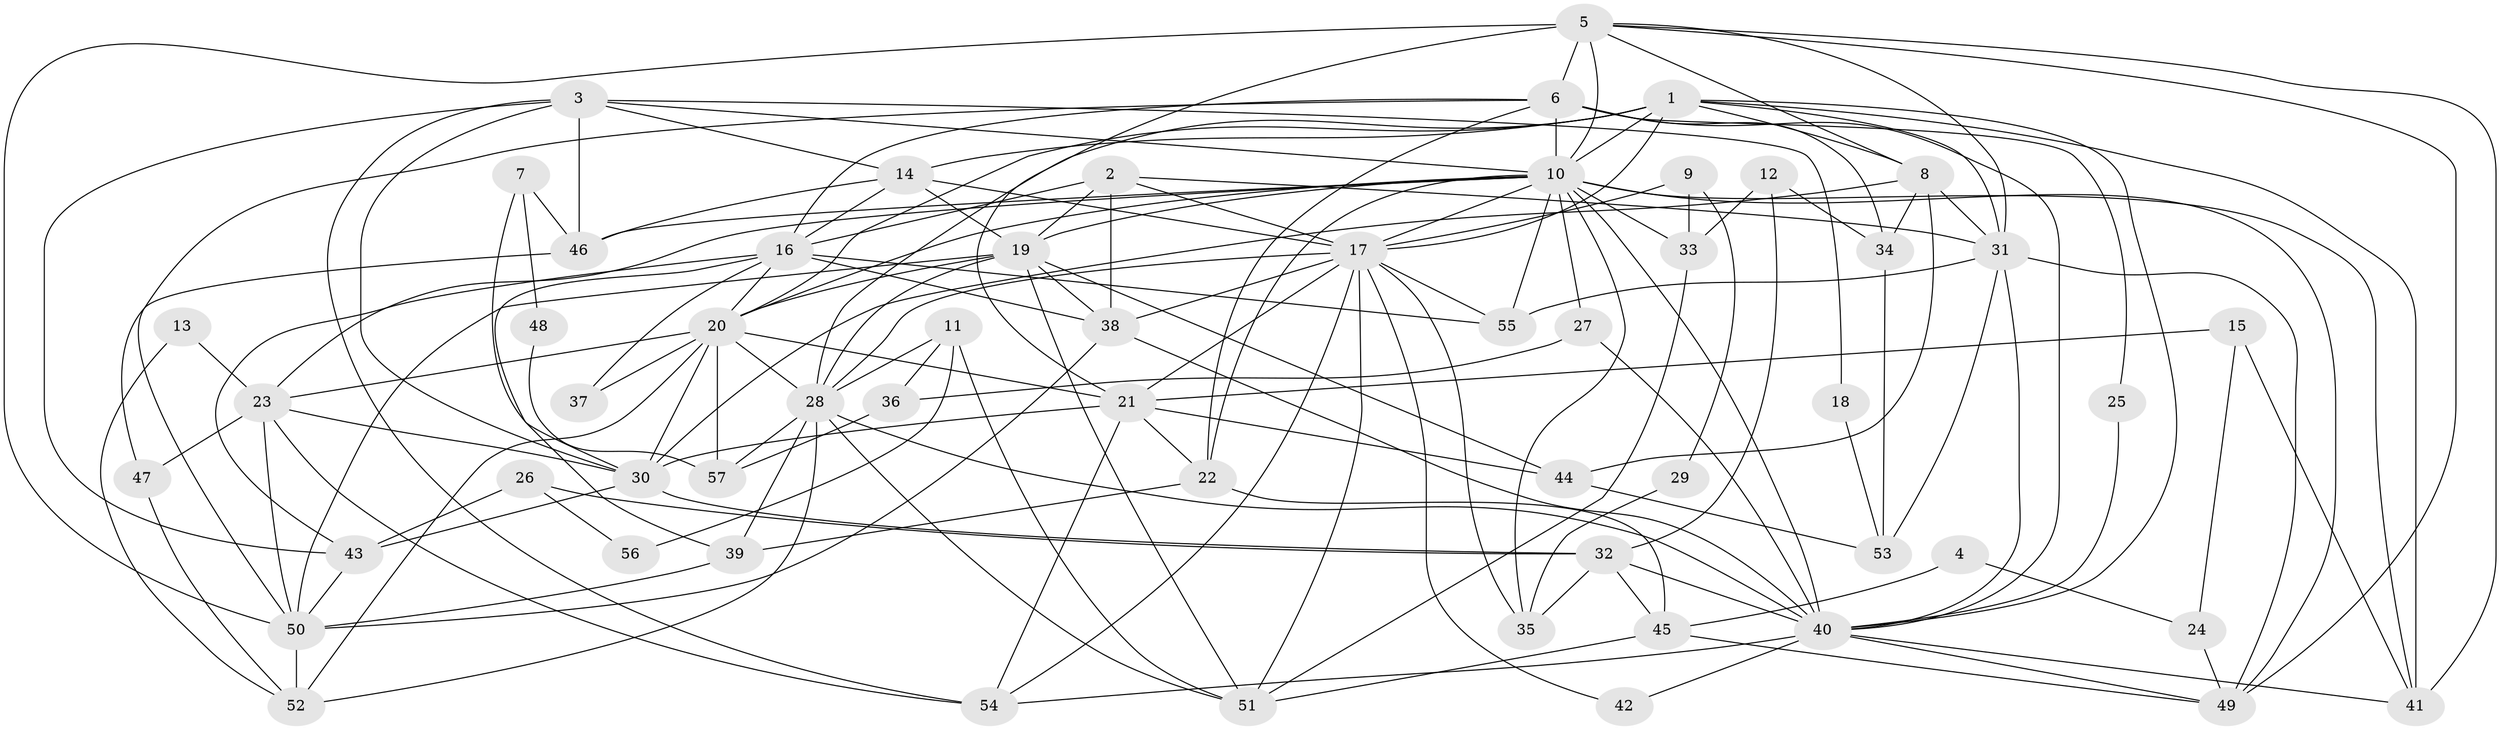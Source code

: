 // original degree distribution, {3: 0.22123893805309736, 2: 0.168141592920354, 4: 0.2920353982300885, 5: 0.18584070796460178, 6: 0.07079646017699115, 9: 0.017699115044247787, 7: 0.035398230088495575, 8: 0.008849557522123894}
// Generated by graph-tools (version 1.1) at 2025/36/03/09/25 02:36:08]
// undirected, 57 vertices, 155 edges
graph export_dot {
graph [start="1"]
  node [color=gray90,style=filled];
  1;
  2;
  3;
  4;
  5;
  6;
  7;
  8;
  9;
  10;
  11;
  12;
  13;
  14;
  15;
  16;
  17;
  18;
  19;
  20;
  21;
  22;
  23;
  24;
  25;
  26;
  27;
  28;
  29;
  30;
  31;
  32;
  33;
  34;
  35;
  36;
  37;
  38;
  39;
  40;
  41;
  42;
  43;
  44;
  45;
  46;
  47;
  48;
  49;
  50;
  51;
  52;
  53;
  54;
  55;
  56;
  57;
  1 -- 8 [weight=1.0];
  1 -- 10 [weight=3.0];
  1 -- 14 [weight=2.0];
  1 -- 17 [weight=1.0];
  1 -- 20 [weight=1.0];
  1 -- 28 [weight=1.0];
  1 -- 31 [weight=1.0];
  1 -- 40 [weight=1.0];
  1 -- 41 [weight=1.0];
  2 -- 16 [weight=1.0];
  2 -- 17 [weight=1.0];
  2 -- 19 [weight=1.0];
  2 -- 31 [weight=2.0];
  2 -- 38 [weight=1.0];
  3 -- 10 [weight=1.0];
  3 -- 14 [weight=1.0];
  3 -- 18 [weight=1.0];
  3 -- 30 [weight=1.0];
  3 -- 43 [weight=1.0];
  3 -- 46 [weight=1.0];
  3 -- 54 [weight=1.0];
  4 -- 24 [weight=1.0];
  4 -- 45 [weight=1.0];
  5 -- 6 [weight=4.0];
  5 -- 8 [weight=1.0];
  5 -- 10 [weight=1.0];
  5 -- 21 [weight=1.0];
  5 -- 31 [weight=2.0];
  5 -- 41 [weight=1.0];
  5 -- 49 [weight=1.0];
  5 -- 50 [weight=1.0];
  6 -- 10 [weight=2.0];
  6 -- 16 [weight=1.0];
  6 -- 22 [weight=1.0];
  6 -- 25 [weight=1.0];
  6 -- 34 [weight=1.0];
  6 -- 40 [weight=2.0];
  6 -- 50 [weight=1.0];
  7 -- 30 [weight=1.0];
  7 -- 46 [weight=1.0];
  7 -- 48 [weight=1.0];
  8 -- 30 [weight=1.0];
  8 -- 31 [weight=1.0];
  8 -- 34 [weight=1.0];
  8 -- 44 [weight=1.0];
  9 -- 17 [weight=1.0];
  9 -- 29 [weight=1.0];
  9 -- 33 [weight=1.0];
  10 -- 17 [weight=1.0];
  10 -- 19 [weight=1.0];
  10 -- 20 [weight=1.0];
  10 -- 22 [weight=1.0];
  10 -- 23 [weight=1.0];
  10 -- 27 [weight=1.0];
  10 -- 33 [weight=1.0];
  10 -- 35 [weight=1.0];
  10 -- 40 [weight=2.0];
  10 -- 41 [weight=1.0];
  10 -- 46 [weight=1.0];
  10 -- 49 [weight=1.0];
  10 -- 55 [weight=1.0];
  11 -- 28 [weight=1.0];
  11 -- 36 [weight=1.0];
  11 -- 51 [weight=1.0];
  11 -- 56 [weight=1.0];
  12 -- 32 [weight=1.0];
  12 -- 33 [weight=1.0];
  12 -- 34 [weight=1.0];
  13 -- 23 [weight=1.0];
  13 -- 52 [weight=1.0];
  14 -- 16 [weight=1.0];
  14 -- 17 [weight=1.0];
  14 -- 19 [weight=2.0];
  14 -- 46 [weight=1.0];
  15 -- 21 [weight=1.0];
  15 -- 24 [weight=1.0];
  15 -- 41 [weight=1.0];
  16 -- 20 [weight=1.0];
  16 -- 37 [weight=1.0];
  16 -- 38 [weight=1.0];
  16 -- 39 [weight=1.0];
  16 -- 43 [weight=1.0];
  16 -- 55 [weight=1.0];
  17 -- 21 [weight=1.0];
  17 -- 28 [weight=2.0];
  17 -- 35 [weight=1.0];
  17 -- 38 [weight=1.0];
  17 -- 42 [weight=1.0];
  17 -- 51 [weight=1.0];
  17 -- 54 [weight=1.0];
  17 -- 55 [weight=1.0];
  18 -- 53 [weight=1.0];
  19 -- 20 [weight=1.0];
  19 -- 28 [weight=1.0];
  19 -- 38 [weight=1.0];
  19 -- 44 [weight=1.0];
  19 -- 50 [weight=1.0];
  19 -- 51 [weight=1.0];
  20 -- 21 [weight=1.0];
  20 -- 23 [weight=1.0];
  20 -- 28 [weight=1.0];
  20 -- 30 [weight=1.0];
  20 -- 37 [weight=1.0];
  20 -- 52 [weight=1.0];
  20 -- 57 [weight=1.0];
  21 -- 22 [weight=1.0];
  21 -- 30 [weight=2.0];
  21 -- 44 [weight=1.0];
  21 -- 54 [weight=1.0];
  22 -- 39 [weight=1.0];
  22 -- 45 [weight=1.0];
  23 -- 30 [weight=1.0];
  23 -- 47 [weight=1.0];
  23 -- 50 [weight=1.0];
  23 -- 54 [weight=1.0];
  24 -- 49 [weight=1.0];
  25 -- 40 [weight=1.0];
  26 -- 32 [weight=1.0];
  26 -- 43 [weight=1.0];
  26 -- 56 [weight=1.0];
  27 -- 36 [weight=1.0];
  27 -- 40 [weight=1.0];
  28 -- 39 [weight=1.0];
  28 -- 40 [weight=1.0];
  28 -- 51 [weight=1.0];
  28 -- 52 [weight=1.0];
  28 -- 57 [weight=1.0];
  29 -- 35 [weight=1.0];
  30 -- 32 [weight=1.0];
  30 -- 43 [weight=1.0];
  31 -- 40 [weight=1.0];
  31 -- 49 [weight=1.0];
  31 -- 53 [weight=1.0];
  31 -- 55 [weight=2.0];
  32 -- 35 [weight=1.0];
  32 -- 40 [weight=1.0];
  32 -- 45 [weight=1.0];
  33 -- 51 [weight=1.0];
  34 -- 53 [weight=1.0];
  36 -- 57 [weight=1.0];
  38 -- 40 [weight=1.0];
  38 -- 50 [weight=1.0];
  39 -- 50 [weight=1.0];
  40 -- 41 [weight=1.0];
  40 -- 42 [weight=1.0];
  40 -- 49 [weight=1.0];
  40 -- 54 [weight=1.0];
  43 -- 50 [weight=1.0];
  44 -- 53 [weight=1.0];
  45 -- 49 [weight=1.0];
  45 -- 51 [weight=1.0];
  46 -- 47 [weight=1.0];
  47 -- 52 [weight=1.0];
  48 -- 57 [weight=1.0];
  50 -- 52 [weight=1.0];
}
